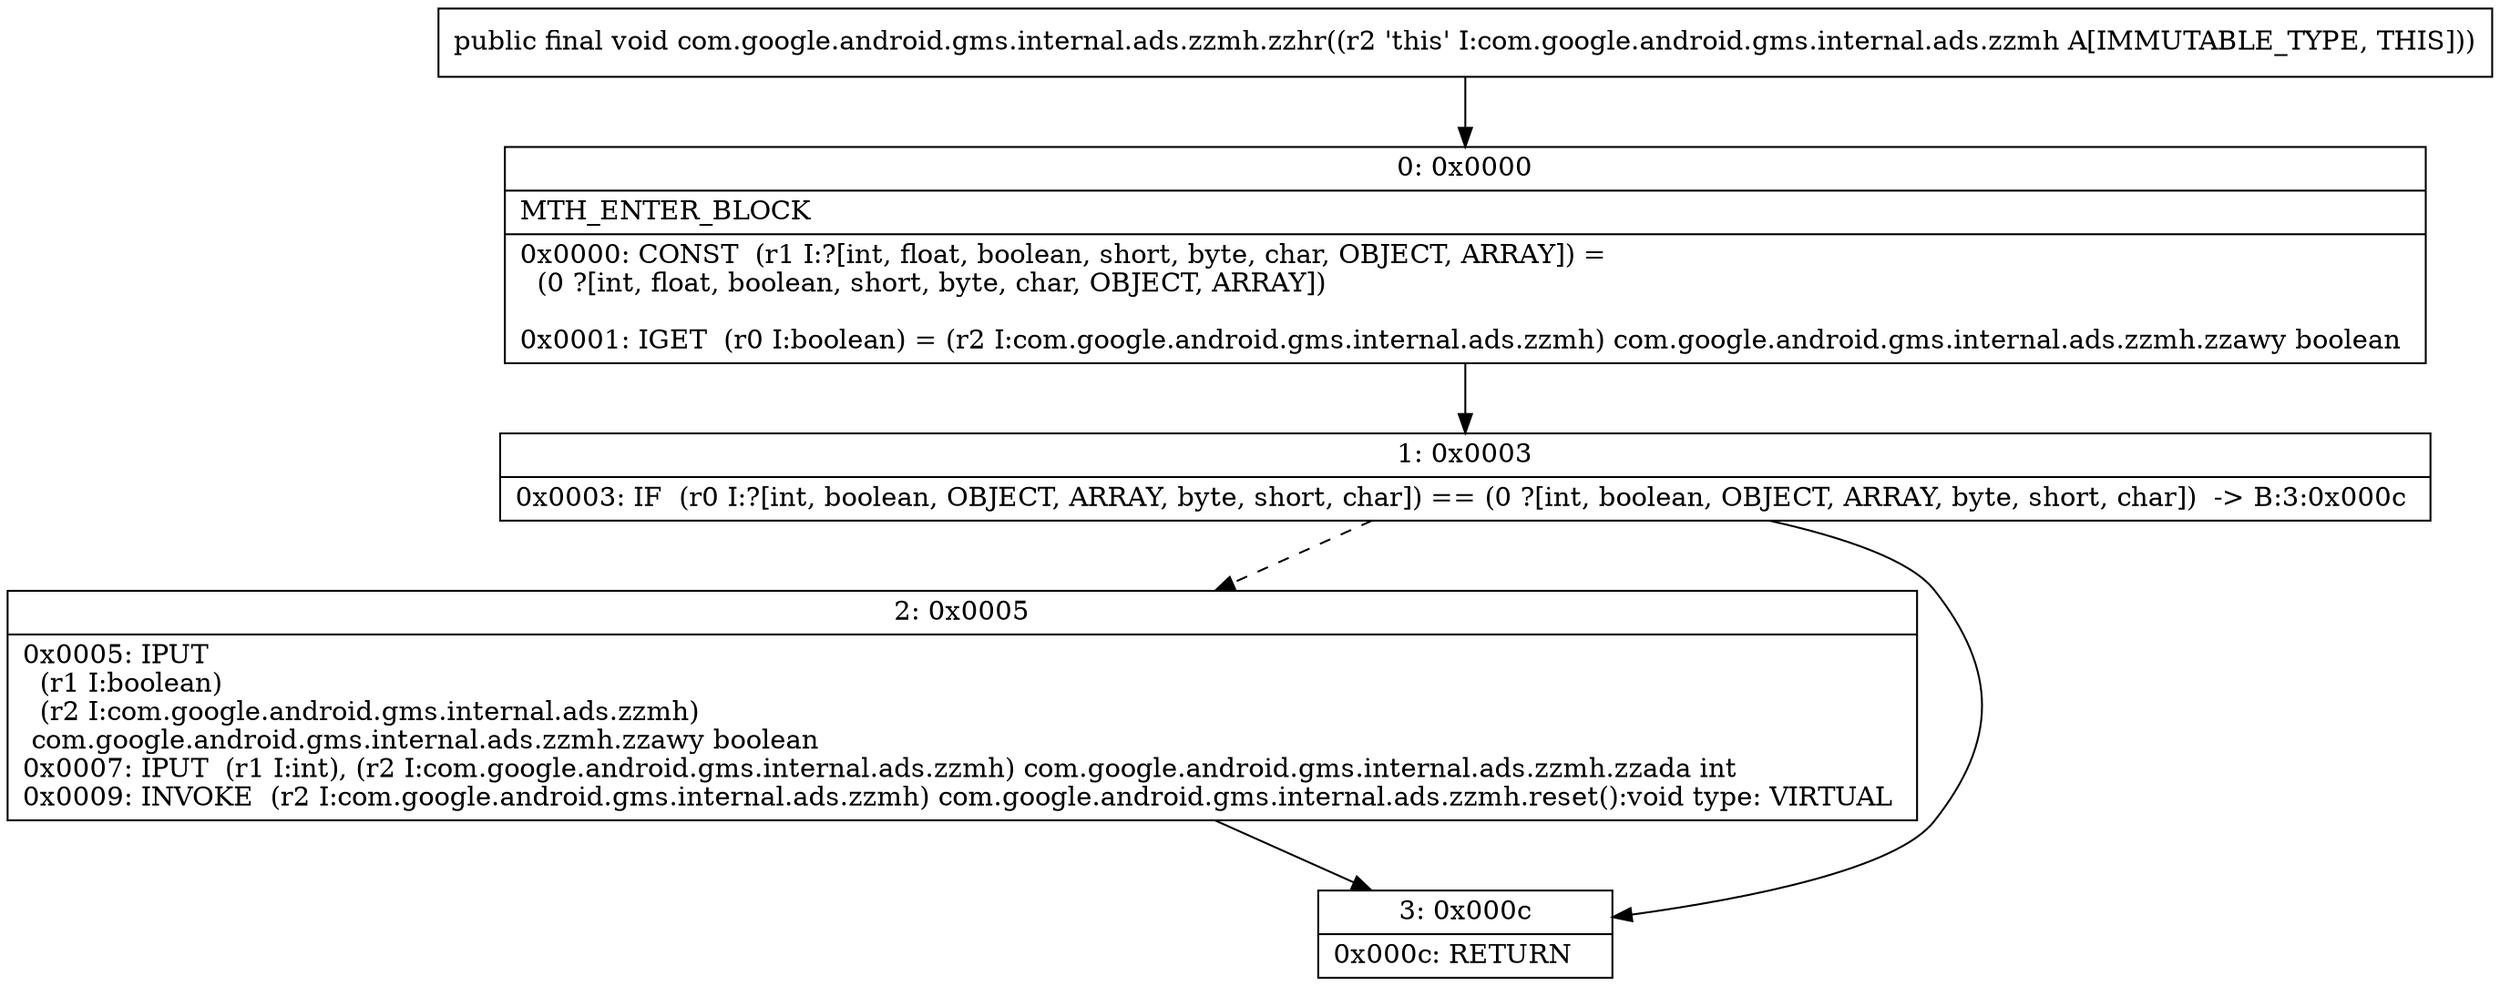 digraph "CFG forcom.google.android.gms.internal.ads.zzmh.zzhr()V" {
Node_0 [shape=record,label="{0\:\ 0x0000|MTH_ENTER_BLOCK\l|0x0000: CONST  (r1 I:?[int, float, boolean, short, byte, char, OBJECT, ARRAY]) = \l  (0 ?[int, float, boolean, short, byte, char, OBJECT, ARRAY])\l \l0x0001: IGET  (r0 I:boolean) = (r2 I:com.google.android.gms.internal.ads.zzmh) com.google.android.gms.internal.ads.zzmh.zzawy boolean \l}"];
Node_1 [shape=record,label="{1\:\ 0x0003|0x0003: IF  (r0 I:?[int, boolean, OBJECT, ARRAY, byte, short, char]) == (0 ?[int, boolean, OBJECT, ARRAY, byte, short, char])  \-\> B:3:0x000c \l}"];
Node_2 [shape=record,label="{2\:\ 0x0005|0x0005: IPUT  \l  (r1 I:boolean)\l  (r2 I:com.google.android.gms.internal.ads.zzmh)\l com.google.android.gms.internal.ads.zzmh.zzawy boolean \l0x0007: IPUT  (r1 I:int), (r2 I:com.google.android.gms.internal.ads.zzmh) com.google.android.gms.internal.ads.zzmh.zzada int \l0x0009: INVOKE  (r2 I:com.google.android.gms.internal.ads.zzmh) com.google.android.gms.internal.ads.zzmh.reset():void type: VIRTUAL \l}"];
Node_3 [shape=record,label="{3\:\ 0x000c|0x000c: RETURN   \l}"];
MethodNode[shape=record,label="{public final void com.google.android.gms.internal.ads.zzmh.zzhr((r2 'this' I:com.google.android.gms.internal.ads.zzmh A[IMMUTABLE_TYPE, THIS])) }"];
MethodNode -> Node_0;
Node_0 -> Node_1;
Node_1 -> Node_2[style=dashed];
Node_1 -> Node_3;
Node_2 -> Node_3;
}

